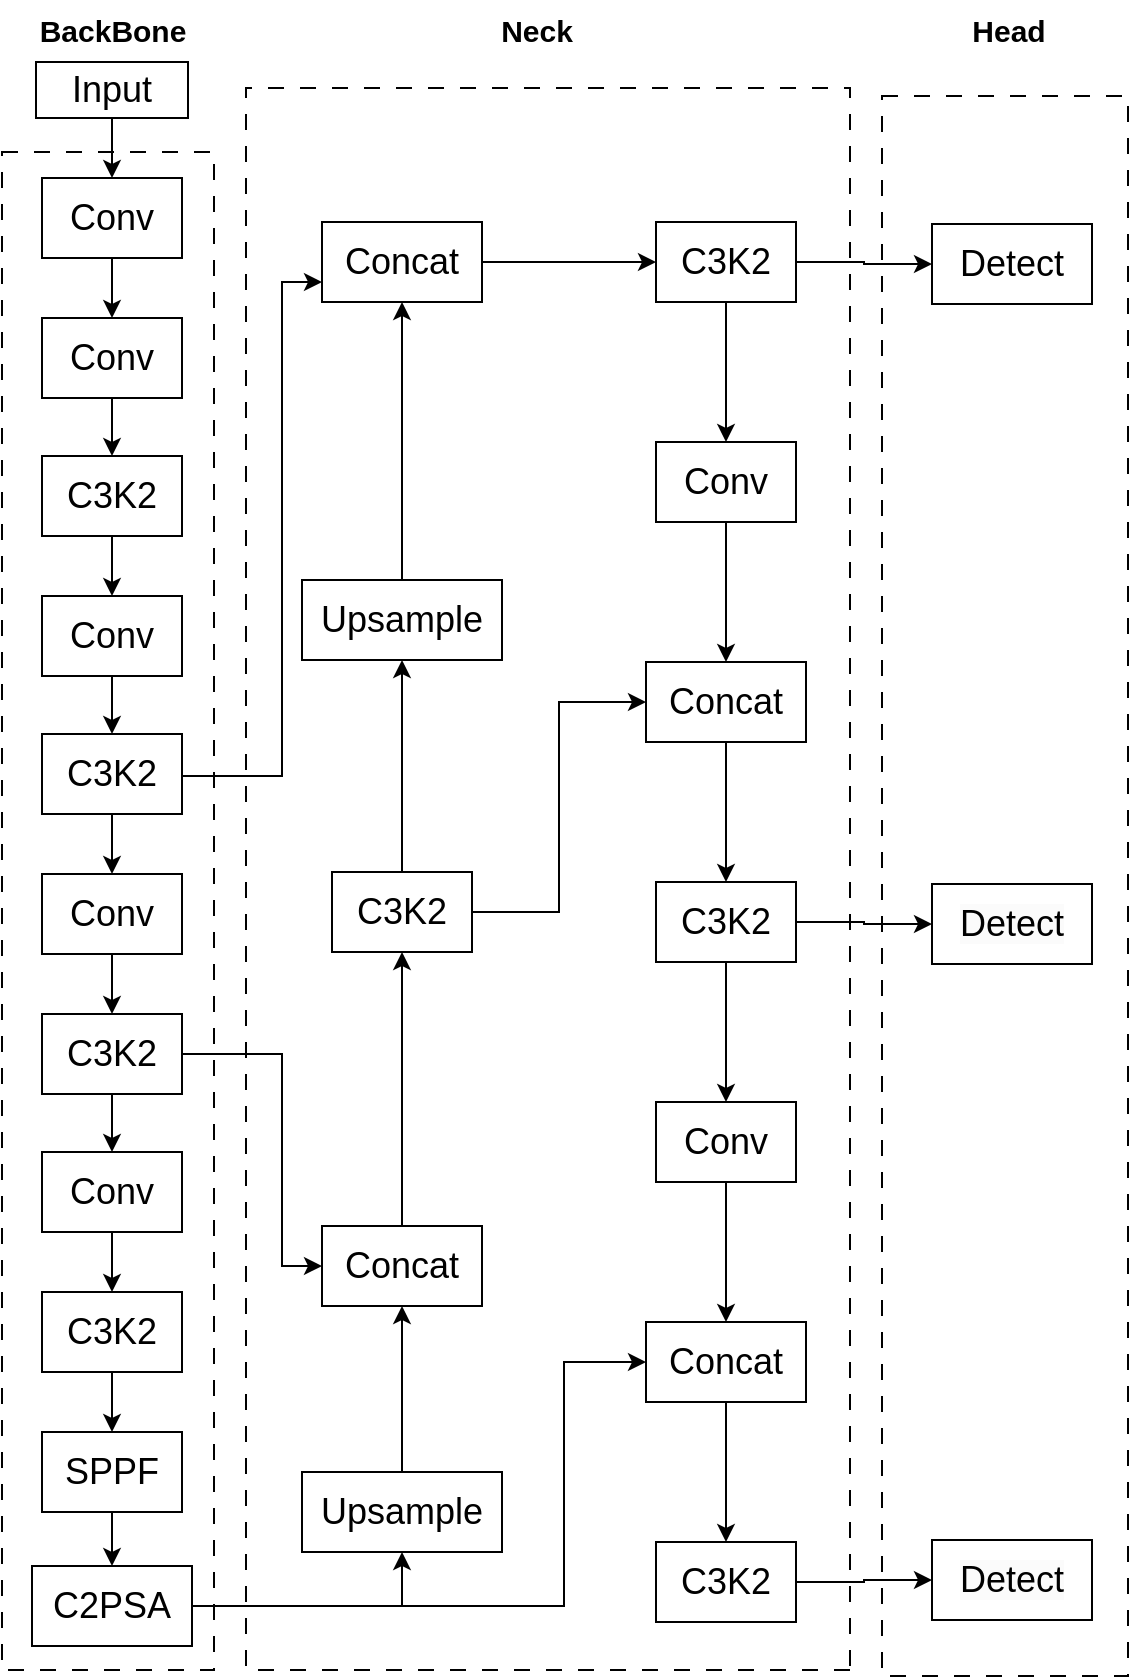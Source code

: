 <mxfile version="26.1.0">
  <diagram name="第 1 页" id="6SczGGzBNA3okv_jIW4L">
    <mxGraphModel dx="894" dy="1513" grid="1" gridSize="10" guides="1" tooltips="1" connect="1" arrows="1" fold="1" page="1" pageScale="1" pageWidth="827" pageHeight="1169" math="0" shadow="0">
      <root>
        <mxCell id="0" />
        <mxCell id="1" parent="0" />
        <mxCell id="EBNIDHaAm6Zc6_ZftzQL-24" style="edgeStyle=orthogonalEdgeStyle;rounded=0;orthogonalLoop=1;jettySize=auto;html=1;fontSize=18;entryX=0.5;entryY=0;entryDx=0;entryDy=0;" edge="1" parent="1" source="EBNIDHaAm6Zc6_ZftzQL-1" target="EBNIDHaAm6Zc6_ZftzQL-2">
          <mxGeometry relative="1" as="geometry" />
        </mxCell>
        <mxCell id="EBNIDHaAm6Zc6_ZftzQL-1" value="Input" style="rounded=0;whiteSpace=wrap;html=1;labelBackgroundColor=none;strokeColor=default;fillColor=none;align=center;fontStyle=0;fontSize=18;direction=east;" vertex="1" parent="1">
          <mxGeometry x="147" y="103" width="76" height="28" as="geometry" />
        </mxCell>
        <mxCell id="EBNIDHaAm6Zc6_ZftzQL-47" style="edgeStyle=orthogonalEdgeStyle;rounded=0;orthogonalLoop=1;jettySize=auto;html=1;fontSize=18;entryX=0;entryY=0.5;entryDx=0;entryDy=0;" edge="1" parent="1" source="EBNIDHaAm6Zc6_ZftzQL-8" target="EBNIDHaAm6Zc6_ZftzQL-42">
          <mxGeometry relative="1" as="geometry">
            <Array as="points">
              <mxPoint x="270" y="599" />
              <mxPoint x="270" y="705" />
            </Array>
          </mxGeometry>
        </mxCell>
        <mxCell id="EBNIDHaAm6Zc6_ZftzQL-82" value="" style="group;strokeColor=default;dashed=1;dashPattern=8 8;fontSize=18;container=0;movable=1;resizable=1;rotatable=1;deletable=1;editable=1;locked=0;connectable=1;direction=east;" vertex="1" connectable="0" parent="1">
          <mxGeometry x="130" y="148" width="106" height="759" as="geometry" />
        </mxCell>
        <mxCell id="EBNIDHaAm6Zc6_ZftzQL-83" value="" style="group;strokeColor=default;dashed=1;dashPattern=8 8;fontSize=18;container=0;direction=east;rotation=-180;" vertex="1" connectable="0" parent="1">
          <mxGeometry x="252" y="116" width="302" height="791" as="geometry" />
        </mxCell>
        <mxCell id="EBNIDHaAm6Zc6_ZftzQL-84" value="" style="group;dashed=1;dashPattern=8 8;strokeColor=default;spacingTop=0;spacingLeft=0;fontSize=18;container=0;movable=1;resizable=1;rotatable=1;deletable=1;editable=1;locked=0;connectable=1;direction=east;" vertex="1" connectable="0" parent="1">
          <mxGeometry x="570" y="120" width="123" height="790" as="geometry" />
        </mxCell>
        <mxCell id="EBNIDHaAm6Zc6_ZftzQL-87" value="Neck" style="text;html=1;align=center;verticalAlign=middle;resizable=0;points=[];autosize=1;strokeColor=none;fillColor=none;labelBackgroundColor=none;fontStyle=1;fontSize=15;" vertex="1" parent="1">
          <mxGeometry x="367" y="72" width="60" height="30" as="geometry" />
        </mxCell>
        <mxCell id="EBNIDHaAm6Zc6_ZftzQL-88" value="Head" style="text;html=1;align=center;verticalAlign=middle;resizable=0;points=[];autosize=1;strokeColor=none;fillColor=none;labelBackgroundColor=none;fontStyle=1;fontSize=15;" vertex="1" parent="1">
          <mxGeometry x="603" y="72" width="60" height="30" as="geometry" />
        </mxCell>
        <mxCell id="EBNIDHaAm6Zc6_ZftzQL-89" value="BackBone" style="text;html=1;align=center;verticalAlign=middle;resizable=0;points=[];autosize=1;strokeColor=none;fillColor=none;labelBackgroundColor=none;fontStyle=1;fontSize=15;" vertex="1" parent="1">
          <mxGeometry x="140" y="72" width="90" height="30" as="geometry" />
        </mxCell>
        <mxCell id="EBNIDHaAm6Zc6_ZftzQL-28" style="edgeStyle=orthogonalEdgeStyle;rounded=0;orthogonalLoop=1;jettySize=auto;html=1;fontSize=18;entryX=0.5;entryY=0;entryDx=0;entryDy=0;" edge="1" parent="1" source="EBNIDHaAm6Zc6_ZftzQL-2" target="EBNIDHaAm6Zc6_ZftzQL-3">
          <mxGeometry relative="1" as="geometry" />
        </mxCell>
        <mxCell id="EBNIDHaAm6Zc6_ZftzQL-2" value="Conv" style="rounded=0;whiteSpace=wrap;html=1;labelBackgroundColor=none;strokeColor=default;fillColor=none;align=center;fontStyle=0;fontSize=18;direction=east;" vertex="1" parent="1">
          <mxGeometry x="150" y="161" width="70.0" height="40" as="geometry" />
        </mxCell>
        <mxCell id="EBNIDHaAm6Zc6_ZftzQL-32" style="edgeStyle=orthogonalEdgeStyle;rounded=0;orthogonalLoop=1;jettySize=auto;html=1;fontSize=18;entryX=0.5;entryY=0;entryDx=0;entryDy=0;" edge="1" parent="1" source="EBNIDHaAm6Zc6_ZftzQL-3" target="EBNIDHaAm6Zc6_ZftzQL-4">
          <mxGeometry relative="1" as="geometry" />
        </mxCell>
        <mxCell id="EBNIDHaAm6Zc6_ZftzQL-3" value="Conv" style="rounded=0;whiteSpace=wrap;html=1;labelBackgroundColor=none;strokeColor=default;fillColor=none;align=center;fontStyle=0;fontSize=18;direction=east;" vertex="1" parent="1">
          <mxGeometry x="150" y="231" width="70.0" height="40" as="geometry" />
        </mxCell>
        <mxCell id="EBNIDHaAm6Zc6_ZftzQL-33" style="edgeStyle=orthogonalEdgeStyle;rounded=0;orthogonalLoop=1;jettySize=auto;html=1;fontSize=18;entryX=0.5;entryY=0;entryDx=0;entryDy=0;" edge="1" parent="1" source="EBNIDHaAm6Zc6_ZftzQL-4" target="EBNIDHaAm6Zc6_ZftzQL-5">
          <mxGeometry relative="1" as="geometry" />
        </mxCell>
        <mxCell id="EBNIDHaAm6Zc6_ZftzQL-4" value="C3K2" style="rounded=0;whiteSpace=wrap;html=1;labelBackgroundColor=none;strokeColor=default;fillColor=none;align=center;fontStyle=0;fontSize=18;direction=east;" vertex="1" parent="1">
          <mxGeometry x="150" y="300" width="70.0" height="40" as="geometry" />
        </mxCell>
        <mxCell id="EBNIDHaAm6Zc6_ZftzQL-34" style="edgeStyle=orthogonalEdgeStyle;rounded=0;orthogonalLoop=1;jettySize=auto;html=1;fontSize=18;entryX=0.5;entryY=0;entryDx=0;entryDy=0;" edge="1" parent="1" source="EBNIDHaAm6Zc6_ZftzQL-5" target="EBNIDHaAm6Zc6_ZftzQL-6">
          <mxGeometry relative="1" as="geometry" />
        </mxCell>
        <mxCell id="EBNIDHaAm6Zc6_ZftzQL-5" value="Conv" style="rounded=0;whiteSpace=wrap;html=1;labelBackgroundColor=none;strokeColor=default;fillColor=none;align=center;fontStyle=0;fontSize=18;direction=east;" vertex="1" parent="1">
          <mxGeometry x="150" y="370" width="70.0" height="40" as="geometry" />
        </mxCell>
        <mxCell id="EBNIDHaAm6Zc6_ZftzQL-35" style="edgeStyle=orthogonalEdgeStyle;rounded=0;orthogonalLoop=1;jettySize=auto;html=1;fontSize=18;entryX=0.5;entryY=0;entryDx=0;entryDy=0;" edge="1" parent="1" source="EBNIDHaAm6Zc6_ZftzQL-6" target="EBNIDHaAm6Zc6_ZftzQL-7">
          <mxGeometry relative="1" as="geometry" />
        </mxCell>
        <mxCell id="EBNIDHaAm6Zc6_ZftzQL-99" style="edgeStyle=orthogonalEdgeStyle;rounded=0;orthogonalLoop=1;jettySize=auto;html=1;entryX=0;entryY=0.75;entryDx=0;entryDy=0;" edge="1" parent="1">
          <mxGeometry relative="1" as="geometry">
            <mxPoint x="220" y="459.0" as="sourcePoint" />
            <mxPoint x="290" y="213.0" as="targetPoint" />
            <Array as="points">
              <mxPoint x="270" y="460" />
              <mxPoint x="270" y="213" />
            </Array>
          </mxGeometry>
        </mxCell>
        <mxCell id="EBNIDHaAm6Zc6_ZftzQL-6" value="C3K2" style="rounded=0;whiteSpace=wrap;html=1;labelBackgroundColor=none;strokeColor=default;fillColor=none;align=center;fontStyle=0;fontSize=18;direction=east;" vertex="1" parent="1">
          <mxGeometry x="150" y="439" width="70.0" height="40" as="geometry" />
        </mxCell>
        <mxCell id="EBNIDHaAm6Zc6_ZftzQL-36" style="edgeStyle=orthogonalEdgeStyle;rounded=0;orthogonalLoop=1;jettySize=auto;html=1;fontSize=18;entryX=0.5;entryY=0;entryDx=0;entryDy=0;" edge="1" parent="1" source="EBNIDHaAm6Zc6_ZftzQL-7" target="EBNIDHaAm6Zc6_ZftzQL-8">
          <mxGeometry relative="1" as="geometry" />
        </mxCell>
        <mxCell id="EBNIDHaAm6Zc6_ZftzQL-7" value="Conv" style="rounded=0;whiteSpace=wrap;html=1;labelBackgroundColor=none;strokeColor=default;fillColor=none;align=center;fontStyle=0;fontSize=18;direction=east;" vertex="1" parent="1">
          <mxGeometry x="150" y="509" width="70.0" height="40" as="geometry" />
        </mxCell>
        <mxCell id="EBNIDHaAm6Zc6_ZftzQL-37" style="edgeStyle=orthogonalEdgeStyle;rounded=0;orthogonalLoop=1;jettySize=auto;html=1;fontSize=18;entryX=0.5;entryY=0;entryDx=0;entryDy=0;" edge="1" parent="1" source="EBNIDHaAm6Zc6_ZftzQL-8" target="EBNIDHaAm6Zc6_ZftzQL-9">
          <mxGeometry relative="1" as="geometry" />
        </mxCell>
        <mxCell id="EBNIDHaAm6Zc6_ZftzQL-8" value="C3K2" style="rounded=0;whiteSpace=wrap;html=1;labelBackgroundColor=none;strokeColor=default;fillColor=none;align=center;fontStyle=0;fontSize=18;direction=east;" vertex="1" parent="1">
          <mxGeometry x="150" y="579" width="70.0" height="40" as="geometry" />
        </mxCell>
        <mxCell id="EBNIDHaAm6Zc6_ZftzQL-38" style="edgeStyle=orthogonalEdgeStyle;rounded=0;orthogonalLoop=1;jettySize=auto;html=1;fontSize=18;entryX=0.5;entryY=0;entryDx=0;entryDy=0;" edge="1" parent="1" source="EBNIDHaAm6Zc6_ZftzQL-9" target="EBNIDHaAm6Zc6_ZftzQL-10">
          <mxGeometry relative="1" as="geometry" />
        </mxCell>
        <mxCell id="EBNIDHaAm6Zc6_ZftzQL-9" value="Conv" style="rounded=0;whiteSpace=wrap;html=1;labelBackgroundColor=none;strokeColor=default;fillColor=none;align=center;fontStyle=0;fontSize=18;direction=east;" vertex="1" parent="1">
          <mxGeometry x="150" y="648" width="70.0" height="40" as="geometry" />
        </mxCell>
        <mxCell id="EBNIDHaAm6Zc6_ZftzQL-39" style="edgeStyle=orthogonalEdgeStyle;rounded=0;orthogonalLoop=1;jettySize=auto;html=1;fontSize=18;entryX=0.5;entryY=0;entryDx=0;entryDy=0;" edge="1" parent="1" source="EBNIDHaAm6Zc6_ZftzQL-10" target="EBNIDHaAm6Zc6_ZftzQL-11">
          <mxGeometry relative="1" as="geometry" />
        </mxCell>
        <mxCell id="EBNIDHaAm6Zc6_ZftzQL-10" value="C3K2" style="rounded=0;whiteSpace=wrap;html=1;labelBackgroundColor=none;strokeColor=default;fillColor=none;align=center;fontStyle=0;fontSize=18;direction=east;" vertex="1" parent="1">
          <mxGeometry x="150" y="718" width="70.0" height="40" as="geometry" />
        </mxCell>
        <mxCell id="EBNIDHaAm6Zc6_ZftzQL-40" style="edgeStyle=orthogonalEdgeStyle;rounded=0;orthogonalLoop=1;jettySize=auto;html=1;fontSize=18;entryX=0.5;entryY=0;entryDx=0;entryDy=0;" edge="1" parent="1" source="EBNIDHaAm6Zc6_ZftzQL-11" target="EBNIDHaAm6Zc6_ZftzQL-12">
          <mxGeometry relative="1" as="geometry" />
        </mxCell>
        <mxCell id="EBNIDHaAm6Zc6_ZftzQL-11" value="SPPF" style="rounded=0;whiteSpace=wrap;html=1;labelBackgroundColor=none;strokeColor=default;fillColor=none;align=center;fontStyle=0;fontSize=18;direction=east;" vertex="1" parent="1">
          <mxGeometry x="150" y="788" width="70.0" height="40" as="geometry" />
        </mxCell>
        <mxCell id="EBNIDHaAm6Zc6_ZftzQL-97" style="edgeStyle=orthogonalEdgeStyle;rounded=0;orthogonalLoop=1;jettySize=auto;html=1;entryX=0.5;entryY=1;entryDx=0;entryDy=0;" edge="1" parent="1" source="EBNIDHaAm6Zc6_ZftzQL-12" target="EBNIDHaAm6Zc6_ZftzQL-41">
          <mxGeometry relative="1" as="geometry" />
        </mxCell>
        <mxCell id="EBNIDHaAm6Zc6_ZftzQL-98" style="edgeStyle=orthogonalEdgeStyle;rounded=0;orthogonalLoop=1;jettySize=auto;html=1;entryX=0;entryY=0.5;entryDx=0;entryDy=0;exitX=1;exitY=0.5;exitDx=0;exitDy=0;" edge="1" parent="1" source="EBNIDHaAm6Zc6_ZftzQL-12" target="EBNIDHaAm6Zc6_ZftzQL-65">
          <mxGeometry relative="1" as="geometry">
            <mxPoint x="191" y="875" as="sourcePoint" />
            <mxPoint x="436" y="753" as="targetPoint" />
            <Array as="points">
              <mxPoint x="411" y="875" />
              <mxPoint x="411" y="753" />
            </Array>
          </mxGeometry>
        </mxCell>
        <mxCell id="EBNIDHaAm6Zc6_ZftzQL-12" value="C2PSA" style="rounded=0;whiteSpace=wrap;html=1;labelBackgroundColor=none;strokeColor=default;fillColor=none;align=center;fontStyle=0;fontSize=18;direction=east;" vertex="1" parent="1">
          <mxGeometry x="145" y="855" width="80.0" height="40" as="geometry" />
        </mxCell>
        <mxCell id="EBNIDHaAm6Zc6_ZftzQL-49" value="" style="edgeStyle=orthogonalEdgeStyle;rounded=0;orthogonalLoop=1;jettySize=auto;html=1;fontSize=18;" edge="1" parent="1" source="EBNIDHaAm6Zc6_ZftzQL-41" target="EBNIDHaAm6Zc6_ZftzQL-42">
          <mxGeometry relative="1" as="geometry" />
        </mxCell>
        <mxCell id="EBNIDHaAm6Zc6_ZftzQL-41" value="Upsample" style="rounded=0;whiteSpace=wrap;html=1;labelBackgroundColor=none;strokeColor=default;fillColor=none;align=center;fontStyle=0;fontSize=18;direction=east;" vertex="1" parent="1">
          <mxGeometry x="280" y="808" width="100" height="40" as="geometry" />
        </mxCell>
        <mxCell id="EBNIDHaAm6Zc6_ZftzQL-50" value="" style="edgeStyle=orthogonalEdgeStyle;rounded=0;orthogonalLoop=1;jettySize=auto;html=1;fontSize=18;" edge="1" parent="1" source="EBNIDHaAm6Zc6_ZftzQL-42" target="EBNIDHaAm6Zc6_ZftzQL-43">
          <mxGeometry relative="1" as="geometry" />
        </mxCell>
        <mxCell id="EBNIDHaAm6Zc6_ZftzQL-42" value="Concat" style="rounded=0;whiteSpace=wrap;html=1;labelBackgroundColor=none;strokeColor=default;fillColor=none;align=center;fontStyle=0;fontSize=18;direction=east;" vertex="1" parent="1">
          <mxGeometry x="290" y="685" width="80" height="40" as="geometry" />
        </mxCell>
        <mxCell id="EBNIDHaAm6Zc6_ZftzQL-51" value="" style="edgeStyle=orthogonalEdgeStyle;rounded=0;orthogonalLoop=1;jettySize=auto;html=1;fontSize=18;" edge="1" parent="1" source="EBNIDHaAm6Zc6_ZftzQL-43" target="EBNIDHaAm6Zc6_ZftzQL-44">
          <mxGeometry relative="1" as="geometry" />
        </mxCell>
        <mxCell id="EBNIDHaAm6Zc6_ZftzQL-43" value="C3K2" style="rounded=0;whiteSpace=wrap;html=1;labelBackgroundColor=none;strokeColor=default;fillColor=none;align=center;fontStyle=0;fontSize=18;direction=east;" vertex="1" parent="1">
          <mxGeometry x="295" y="508" width="70" height="40" as="geometry" />
        </mxCell>
        <mxCell id="EBNIDHaAm6Zc6_ZftzQL-52" style="edgeStyle=orthogonalEdgeStyle;rounded=0;orthogonalLoop=1;jettySize=auto;html=1;fontSize=18;entryX=0.5;entryY=1;entryDx=0;entryDy=0;" edge="1" parent="1" source="EBNIDHaAm6Zc6_ZftzQL-44" target="EBNIDHaAm6Zc6_ZftzQL-45">
          <mxGeometry relative="1" as="geometry" />
        </mxCell>
        <mxCell id="EBNIDHaAm6Zc6_ZftzQL-67" style="edgeStyle=orthogonalEdgeStyle;rounded=0;orthogonalLoop=1;jettySize=auto;html=1;entryX=0;entryY=0.5;entryDx=0;entryDy=0;exitX=1;exitY=0.5;exitDx=0;exitDy=0;fontSize=18;" edge="1" parent="1" source="EBNIDHaAm6Zc6_ZftzQL-43" target="EBNIDHaAm6Zc6_ZftzQL-58">
          <mxGeometry relative="1" as="geometry" />
        </mxCell>
        <mxCell id="EBNIDHaAm6Zc6_ZftzQL-44" value="Upsample" style="rounded=0;whiteSpace=wrap;html=1;labelBackgroundColor=none;strokeColor=default;fillColor=none;align=center;fontStyle=0;fontSize=18;direction=east;" vertex="1" parent="1">
          <mxGeometry x="280" y="362" width="100" height="40" as="geometry" />
        </mxCell>
        <mxCell id="EBNIDHaAm6Zc6_ZftzQL-81" style="edgeStyle=orthogonalEdgeStyle;rounded=0;orthogonalLoop=1;jettySize=auto;html=1;fontSize=18;entryX=0;entryY=0.5;entryDx=0;entryDy=0;" edge="1" parent="1" source="EBNIDHaAm6Zc6_ZftzQL-45" target="EBNIDHaAm6Zc6_ZftzQL-54">
          <mxGeometry relative="1" as="geometry" />
        </mxCell>
        <mxCell id="EBNIDHaAm6Zc6_ZftzQL-45" value="Concat" style="rounded=0;whiteSpace=wrap;html=1;labelBackgroundColor=none;strokeColor=default;fillColor=none;align=center;fontStyle=0;fontSize=18;direction=east;" vertex="1" parent="1">
          <mxGeometry x="290" y="183" width="80" height="40" as="geometry" />
        </mxCell>
        <mxCell id="EBNIDHaAm6Zc6_ZftzQL-53" style="edgeStyle=orthogonalEdgeStyle;rounded=0;orthogonalLoop=1;jettySize=auto;html=1;fontSize=18;entryX=0.5;entryY=0;entryDx=0;entryDy=0;" edge="1" parent="1" source="EBNIDHaAm6Zc6_ZftzQL-54" target="EBNIDHaAm6Zc6_ZftzQL-56">
          <mxGeometry relative="1" as="geometry" />
        </mxCell>
        <mxCell id="EBNIDHaAm6Zc6_ZftzQL-94" value="" style="edgeStyle=orthogonalEdgeStyle;rounded=0;orthogonalLoop=1;jettySize=auto;html=1;" edge="1" parent="1" source="EBNIDHaAm6Zc6_ZftzQL-54" target="EBNIDHaAm6Zc6_ZftzQL-73">
          <mxGeometry relative="1" as="geometry" />
        </mxCell>
        <mxCell id="EBNIDHaAm6Zc6_ZftzQL-54" value="C3K2" style="rounded=0;whiteSpace=wrap;html=1;labelBackgroundColor=none;strokeColor=default;fillColor=none;align=center;fontStyle=0;fontSize=18;direction=east;" vertex="1" parent="1">
          <mxGeometry x="457" y="183" width="70" height="40" as="geometry" />
        </mxCell>
        <mxCell id="EBNIDHaAm6Zc6_ZftzQL-55" style="edgeStyle=orthogonalEdgeStyle;rounded=0;orthogonalLoop=1;jettySize=auto;html=1;fontSize=18;entryX=0.5;entryY=0;entryDx=0;entryDy=0;" edge="1" parent="1" source="EBNIDHaAm6Zc6_ZftzQL-56" target="EBNIDHaAm6Zc6_ZftzQL-58">
          <mxGeometry relative="1" as="geometry" />
        </mxCell>
        <mxCell id="EBNIDHaAm6Zc6_ZftzQL-56" value="Conv" style="rounded=0;whiteSpace=wrap;html=1;labelBackgroundColor=none;strokeColor=default;fillColor=none;align=center;fontStyle=0;fontSize=18;direction=east;" vertex="1" parent="1">
          <mxGeometry x="457" y="293" width="70" height="40" as="geometry" />
        </mxCell>
        <mxCell id="EBNIDHaAm6Zc6_ZftzQL-57" style="edgeStyle=orthogonalEdgeStyle;rounded=0;orthogonalLoop=1;jettySize=auto;html=1;fontSize=18;entryX=0.5;entryY=0;entryDx=0;entryDy=0;" edge="1" parent="1" source="EBNIDHaAm6Zc6_ZftzQL-58" target="EBNIDHaAm6Zc6_ZftzQL-62">
          <mxGeometry relative="1" as="geometry">
            <mxPoint x="492" y="501" as="targetPoint" />
          </mxGeometry>
        </mxCell>
        <mxCell id="EBNIDHaAm6Zc6_ZftzQL-58" value="Concat" style="rounded=0;whiteSpace=wrap;html=1;labelBackgroundColor=none;strokeColor=default;fillColor=none;align=center;fontStyle=0;fontSize=18;direction=east;" vertex="1" parent="1">
          <mxGeometry x="452" y="403" width="80" height="40" as="geometry" />
        </mxCell>
        <mxCell id="EBNIDHaAm6Zc6_ZftzQL-61" style="edgeStyle=orthogonalEdgeStyle;rounded=0;orthogonalLoop=1;jettySize=auto;html=1;fontSize=18;entryX=0.5;entryY=0;entryDx=0;entryDy=0;" edge="1" parent="1" source="EBNIDHaAm6Zc6_ZftzQL-62" target="EBNIDHaAm6Zc6_ZftzQL-64">
          <mxGeometry relative="1" as="geometry" />
        </mxCell>
        <mxCell id="EBNIDHaAm6Zc6_ZftzQL-93" value="" style="edgeStyle=orthogonalEdgeStyle;rounded=0;orthogonalLoop=1;jettySize=auto;html=1;" edge="1" parent="1" source="EBNIDHaAm6Zc6_ZftzQL-62" target="EBNIDHaAm6Zc6_ZftzQL-75">
          <mxGeometry relative="1" as="geometry" />
        </mxCell>
        <mxCell id="EBNIDHaAm6Zc6_ZftzQL-62" value="C3K2" style="rounded=0;whiteSpace=wrap;html=1;labelBackgroundColor=none;strokeColor=default;fillColor=none;align=center;fontStyle=0;fontSize=18;direction=east;" vertex="1" parent="1">
          <mxGeometry x="457" y="513" width="70" height="40" as="geometry" />
        </mxCell>
        <mxCell id="EBNIDHaAm6Zc6_ZftzQL-63" style="edgeStyle=orthogonalEdgeStyle;rounded=0;orthogonalLoop=1;jettySize=auto;html=1;fontSize=18;entryX=0.5;entryY=0;entryDx=0;entryDy=0;" edge="1" parent="1" source="EBNIDHaAm6Zc6_ZftzQL-64" target="EBNIDHaAm6Zc6_ZftzQL-65">
          <mxGeometry relative="1" as="geometry" />
        </mxCell>
        <mxCell id="EBNIDHaAm6Zc6_ZftzQL-64" value="Conv" style="rounded=0;whiteSpace=wrap;html=1;labelBackgroundColor=none;strokeColor=default;fillColor=none;align=center;fontStyle=0;fontSize=18;direction=east;" vertex="1" parent="1">
          <mxGeometry x="457" y="623" width="70" height="40" as="geometry" />
        </mxCell>
        <mxCell id="EBNIDHaAm6Zc6_ZftzQL-69" value="" style="edgeStyle=orthogonalEdgeStyle;rounded=0;orthogonalLoop=1;jettySize=auto;html=1;fontSize=18;" edge="1" parent="1" source="EBNIDHaAm6Zc6_ZftzQL-65" target="EBNIDHaAm6Zc6_ZftzQL-68">
          <mxGeometry relative="1" as="geometry" />
        </mxCell>
        <mxCell id="EBNIDHaAm6Zc6_ZftzQL-65" value="Concat" style="rounded=0;whiteSpace=wrap;html=1;labelBackgroundColor=none;strokeColor=default;fillColor=none;align=center;fontStyle=0;fontSize=18;direction=east;" vertex="1" parent="1">
          <mxGeometry x="452" y="733" width="80" height="40" as="geometry" />
        </mxCell>
        <mxCell id="EBNIDHaAm6Zc6_ZftzQL-92" value="" style="edgeStyle=orthogonalEdgeStyle;rounded=0;orthogonalLoop=1;jettySize=auto;html=1;" edge="1" parent="1" source="EBNIDHaAm6Zc6_ZftzQL-68" target="EBNIDHaAm6Zc6_ZftzQL-76">
          <mxGeometry relative="1" as="geometry" />
        </mxCell>
        <mxCell id="EBNIDHaAm6Zc6_ZftzQL-68" value="C3K2" style="rounded=0;whiteSpace=wrap;html=1;labelBackgroundColor=none;strokeColor=default;fillColor=none;align=center;fontStyle=0;fontSize=18;direction=east;" vertex="1" parent="1">
          <mxGeometry x="457" y="843" width="70" height="40" as="geometry" />
        </mxCell>
        <mxCell id="EBNIDHaAm6Zc6_ZftzQL-73" value="Detect" style="rounded=0;whiteSpace=wrap;html=1;labelBackgroundColor=none;strokeColor=default;fillColor=none;align=center;fontStyle=0;fontSize=18;movable=1;resizable=1;rotatable=1;deletable=1;editable=1;locked=0;connectable=1;direction=east;" vertex="1" parent="1">
          <mxGeometry x="595" y="184" width="80" height="40" as="geometry" />
        </mxCell>
        <mxCell id="EBNIDHaAm6Zc6_ZftzQL-75" value="&lt;span style=&quot;color: rgb(0, 0, 0); font-family: Helvetica; font-style: normal; font-variant-ligatures: normal; font-variant-caps: normal; font-weight: 400; letter-spacing: normal; orphans: 2; text-align: center; text-indent: 0px; text-transform: none; widows: 2; word-spacing: 0px; -webkit-text-stroke-width: 0px; white-space: normal; background-color: rgb(251, 251, 251); text-decoration-thickness: initial; text-decoration-style: initial; text-decoration-color: initial; float: none; display: inline !important;&quot;&gt;Detect&lt;/span&gt;" style="rounded=0;whiteSpace=wrap;html=1;labelBackgroundColor=none;strokeColor=default;fillColor=none;align=center;fontStyle=0;fontSize=18;movable=1;resizable=1;rotatable=1;deletable=1;editable=1;locked=0;connectable=1;direction=east;" vertex="1" parent="1">
          <mxGeometry x="595" y="514" width="80" height="40" as="geometry" />
        </mxCell>
        <mxCell id="EBNIDHaAm6Zc6_ZftzQL-76" value="&lt;span style=&quot;color: rgb(0, 0, 0); font-family: Helvetica; font-style: normal; font-variant-ligatures: normal; font-variant-caps: normal; font-weight: 400; letter-spacing: normal; orphans: 2; text-align: center; text-indent: 0px; text-transform: none; widows: 2; word-spacing: 0px; -webkit-text-stroke-width: 0px; white-space: normal; background-color: rgb(251, 251, 251); text-decoration-thickness: initial; text-decoration-style: initial; text-decoration-color: initial; float: none; display: inline !important;&quot;&gt;Detect&lt;/span&gt;" style="rounded=0;whiteSpace=wrap;html=1;labelBackgroundColor=none;strokeColor=default;fillColor=none;align=center;fontStyle=0;fontSize=18;movable=1;resizable=1;rotatable=1;deletable=1;editable=1;locked=0;connectable=1;direction=east;" vertex="1" parent="1">
          <mxGeometry x="595" y="842" width="80" height="40" as="geometry" />
        </mxCell>
      </root>
    </mxGraphModel>
  </diagram>
</mxfile>
